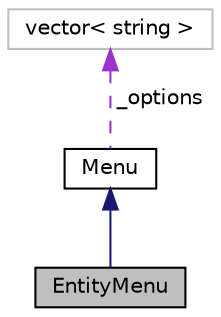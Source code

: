 digraph "EntityMenu"
{
 // LATEX_PDF_SIZE
  edge [fontname="Helvetica",fontsize="10",labelfontname="Helvetica",labelfontsize="10"];
  node [fontname="Helvetica",fontsize="10",shape=record];
  Node1 [label="EntityMenu",height=0.2,width=0.4,color="black", fillcolor="grey75", style="filled", fontcolor="black",tooltip="Lớp menu cho các thực thể trong hệ thống."];
  Node2 -> Node1 [dir="back",color="midnightblue",fontsize="10",style="solid",fontname="Helvetica"];
  Node2 [label="Menu",height=0.2,width=0.4,color="black", fillcolor="white", style="filled",URL="$classMenu.html",tooltip="Lớp cơ sở cho các menu trong hệ thống."];
  Node3 -> Node2 [dir="back",color="darkorchid3",fontsize="10",style="dashed",label=" _options" ,fontname="Helvetica"];
  Node3 [label="vector\< string \>",height=0.2,width=0.4,color="grey75", fillcolor="white", style="filled",tooltip=" "];
}
